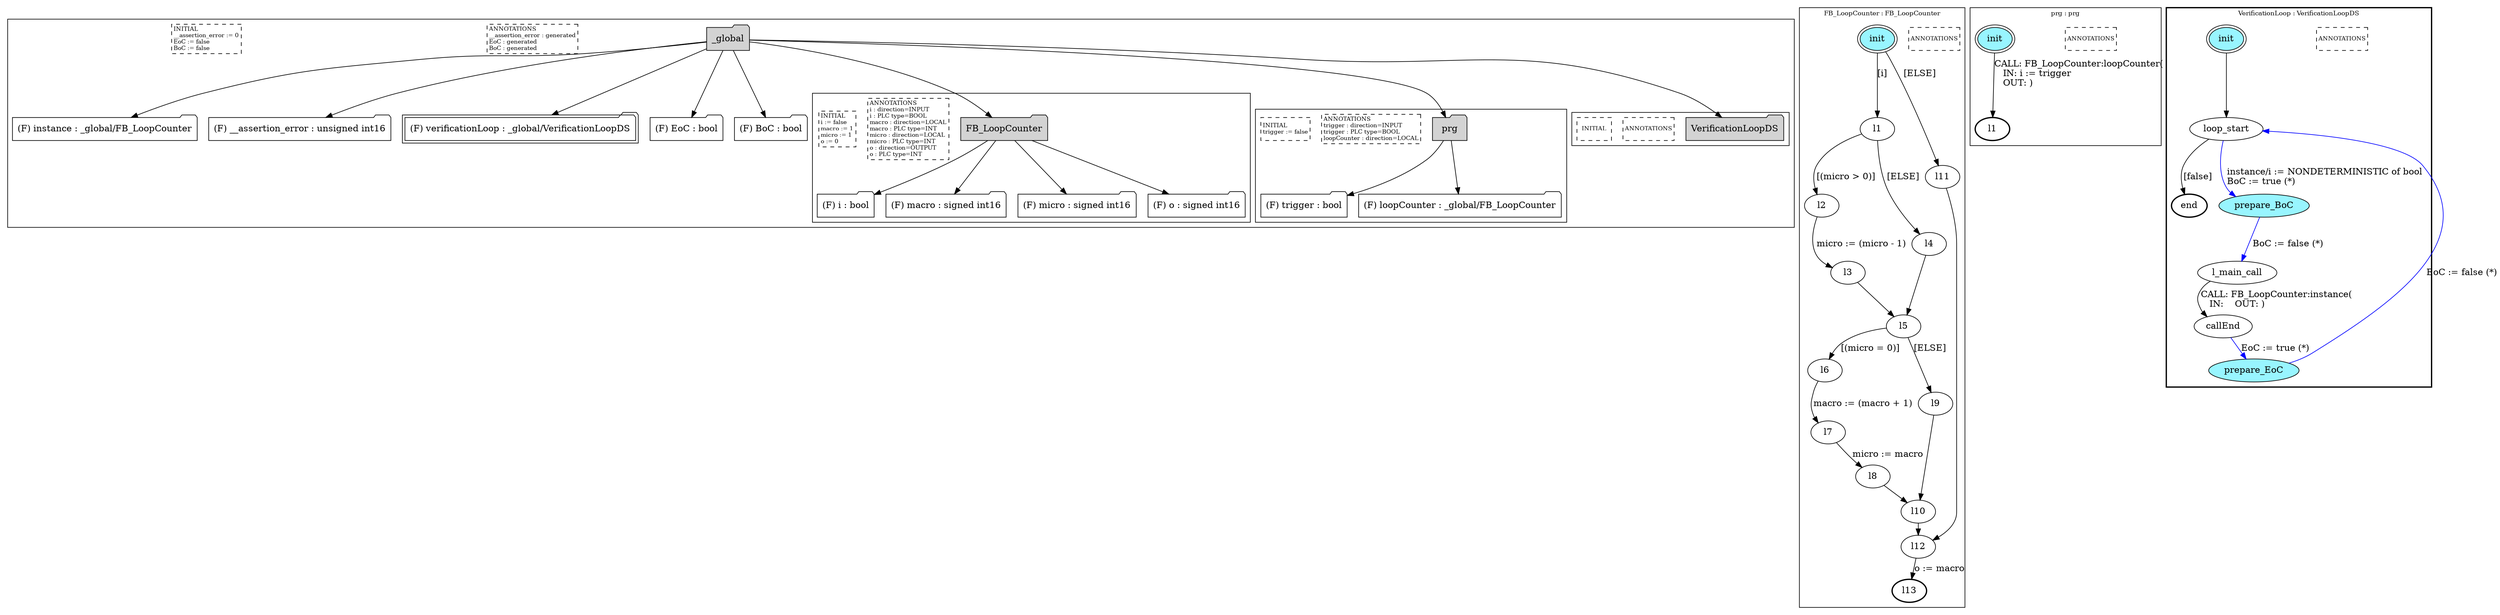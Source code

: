 digraph G {
	subgraph cluster__global1816073816 {
		node [shape="folder", style="filled"];
		//label="_global";
		_global1816073816 [label="_global"];
		_global1816073816 -> instance1836765429;
		instance1836765429 [label = "(F) instance : _global/FB_LoopCounter", fillcolor="white" ];
		_global1816073816 -> __assertion_error1586519852;
		__assertion_error1586519852 [label = "(F) __assertion_error : unsigned int16", fillcolor="white" ];
		_global1816073816 -> verificationLoop2135563436;
		verificationLoop2135563436 [label = "(F) verificationLoop : _global/VerificationLoopDS", fillcolor="white" , peripheries=2];
		_global1816073816 -> EoC783339262;
		EoC783339262 [label = "(F) EoC : bool", fillcolor="white" ];
		_global1816073816 -> BoC685193713;
		BoC685193713 [label = "(F) BoC : bool", fillcolor="white" ];
		_global1816073816 -> FB_LoopCounter286169474;
		subgraph cluster_FB_LoopCounter286169474 {
			node [shape="folder", style="filled"];
			//label="FB_LoopCounter";
			FB_LoopCounter286169474 [label="FB_LoopCounter"];
			FB_LoopCounter286169474 -> i1406593369;
			i1406593369 [label = "(F) i : bool", fillcolor="white" ];
			FB_LoopCounter286169474 -> macro1227041903;
			macro1227041903 [label = "(F) macro : signed int16", fillcolor="white" ];
			FB_LoopCounter286169474 -> micro995760621;
			micro995760621 [label = "(F) micro : signed int16", fillcolor="white" ];
			FB_LoopCounter286169474 -> o1045677229;
			o1045677229 [label = "(F) o : signed int16", fillcolor="white" ];
			
			annotations_pseudonode_FB_LoopCounter286169474 [
				label="ANNOTATIONS\li : direction=INPUT\li : PLC type=BOOL\lmacro : direction=LOCAL\lmacro : PLC type=INT\lmicro : direction=LOCAL\lmicro : PLC type=INT\lo : direction=OUTPUT\lo : PLC type=INT\l",
				fontsize=9, margin="0.04,0.04", fillcolor="white", shape="rectangle", style="dashed"];
			initamt_pseudonode_FB_LoopCounter286169474 [
				label="INITIAL\li := false\lmacro := 1\lmicro := 1\lo := 0\l",
				fontsize=9, margin="0.04,0.04", fillcolor="lightyellow", shape="rectangle", style="dashed"];
		}
		_global1816073816 -> prg2059316201;
		subgraph cluster_prg2059316201 {
			node [shape="folder", style="filled"];
			//label="prg";
			prg2059316201 [label="prg"];
			prg2059316201 -> trigger311536309;
			trigger311536309 [label = "(F) trigger : bool", fillcolor="white" ];
			prg2059316201 -> loopCounter518261596;
			loopCounter518261596 [label = "(F) loopCounter : _global/FB_LoopCounter", fillcolor="white" ];
			
			annotations_pseudonode_prg2059316201 [
				label="ANNOTATIONS\ltrigger : direction=INPUT\ltrigger : PLC type=BOOL\lloopCounter : direction=LOCAL\l",
				fontsize=9, margin="0.04,0.04", fillcolor="white", shape="rectangle", style="dashed"];
			initamt_pseudonode_prg2059316201 [
				label="INITIAL\ltrigger := false\l",
				fontsize=9, margin="0.04,0.04", fillcolor="lightyellow", shape="rectangle", style="dashed"];
		}
		_global1816073816 -> VerificationLoopDS1237443220;
		subgraph cluster_VerificationLoopDS1237443220 {
			node [shape="folder", style="filled"];
			//label="VerificationLoopDS";
			VerificationLoopDS1237443220 [label="VerificationLoopDS"];
			
			annotations_pseudonode_VerificationLoopDS1237443220 [
				label="ANNOTATIONS",
				fontsize=9, margin="0.04,0.04", fillcolor="white", shape="rectangle", style="dashed"];
			initamt_pseudonode_VerificationLoopDS1237443220 [
				label="INITIAL",
				fontsize=9, margin="0.04,0.04", fillcolor="lightyellow", shape="rectangle", style="dashed"];
		}
		
		annotations_pseudonode__global1816073816 [
			label="ANNOTATIONS\l__assertion_error : generated\lEoC : generated\lBoC : generated\l",
			fontsize=9, margin="0.04,0.04", fillcolor="white", shape="rectangle", style="dashed"];
		initamt_pseudonode__global1816073816 [
			label="INITIAL\l__assertion_error := 0\lEoC := false\lBoC := false\l",
			fontsize=9, margin="0.04,0.04", fillcolor="lightyellow", shape="rectangle", style="dashed"];
	}
	subgraph clusterFB_LoopCounter {
		node [style="filled"];
		color="black";
		fontsize=10;
		ranksep=0.4;
		
		label="FB_LoopCounter : FB_LoopCounter";
		
		annotations_pseudonode_FB_LoopCounter [
			label="ANNOTATIONS",
			fontsize=9, margin="0.04,0.04", fillcolor="white", shape="rectangle", style="dashed"];
		
		init_FB_LoopCounter [label="init", color="black", fillcolor="cadetblue1", peripheries=2, shape="ellipse"];
		l1_FB_LoopCounter [label="l1", color="black", fillcolor="white", shape="ellipse"];
		l2_FB_LoopCounter [label="l2", color="black", fillcolor="white", shape="ellipse"];
		l3_FB_LoopCounter [label="l3", color="black", fillcolor="white", shape="ellipse"];
		l4_FB_LoopCounter [label="l4", color="black", fillcolor="white", shape="ellipse"];
		l5_FB_LoopCounter [label="l5", color="black", fillcolor="white", shape="ellipse"];
		l6_FB_LoopCounter [label="l6", color="black", fillcolor="white", shape="ellipse"];
		l7_FB_LoopCounter [label="l7", color="black", fillcolor="white", shape="ellipse"];
		l8_FB_LoopCounter [label="l8", color="black", fillcolor="white", shape="ellipse"];
		l9_FB_LoopCounter [label="l9", color="black", fillcolor="white", shape="ellipse"];
		l10_FB_LoopCounter [label="l10", color="black", fillcolor="white", shape="ellipse"];
		l11_FB_LoopCounter [label="l11", color="black", fillcolor="white", shape="ellipse"];
		l12_FB_LoopCounter [label="l12", color="black", fillcolor="white", shape="ellipse"];
		l13_FB_LoopCounter [label="l13", color="black", fillcolor="white", style=bold, shape="ellipse"];
		init_FB_LoopCounter -> l1_FB_LoopCounter [color="black", label="[i]"];
		l1_FB_LoopCounter -> l2_FB_LoopCounter [color="black", label="[(micro > 0)]"];
		l2_FB_LoopCounter -> l3_FB_LoopCounter [color="black", label="micro := (micro - 1)"];
		l1_FB_LoopCounter -> l4_FB_LoopCounter [color="black", label="[ELSE]"];
		l3_FB_LoopCounter -> l5_FB_LoopCounter [color="black", label=""];
		l4_FB_LoopCounter -> l5_FB_LoopCounter [color="black", label=""];
		l5_FB_LoopCounter -> l6_FB_LoopCounter [color="black", label="[(micro = 0)]"];
		l6_FB_LoopCounter -> l7_FB_LoopCounter [color="black", label="macro := (macro + 1)"];
		l7_FB_LoopCounter -> l8_FB_LoopCounter [color="black", label="micro := macro"];
		l5_FB_LoopCounter -> l9_FB_LoopCounter [color="black", label="[ELSE]"];
		l8_FB_LoopCounter -> l10_FB_LoopCounter [color="black", label=""];
		l9_FB_LoopCounter -> l10_FB_LoopCounter [color="black", label=""];
		init_FB_LoopCounter -> l11_FB_LoopCounter [color="black", label="[ELSE]"];
		l10_FB_LoopCounter -> l12_FB_LoopCounter [color="black", label=""];
		l11_FB_LoopCounter -> l12_FB_LoopCounter [color="black", label=""];
		l12_FB_LoopCounter -> l13_FB_LoopCounter [color="black", label="o := macro"];
	}
	subgraph clusterprg {
		node [style="filled"];
		color="black";
		fontsize=10;
		ranksep=0.4;
		
		label="prg : prg";
		
		annotations_pseudonode_prg [
			label="ANNOTATIONS",
			fontsize=9, margin="0.04,0.04", fillcolor="white", shape="rectangle", style="dashed"];
		
		init_prg [label="init", color="black", fillcolor="cadetblue1", peripheries=2, shape="ellipse"];
		l1_prg [label="l1", color="black", fillcolor="white", style=bold, shape="ellipse"];
		init_prg -> l1_prg [color="black", label="CALL: FB_LoopCounter:loopCounter(\l   IN: i := trigger\l   OUT: )\l"];
	}
	subgraph clusterVerificationLoop {
		node [style="filled"];
		style=bold;
		color="black";
		fontsize=10;
		ranksep=0.4;
		
		label="VerificationLoop : VerificationLoopDS";
		
		annotations_pseudonode_VerificationLoop [
			label="ANNOTATIONS",
			fontsize=9, margin="0.04,0.04", fillcolor="white", shape="rectangle", style="dashed"];
		
		init_VerificationLoop [label="init", color="black", fillcolor="cadetblue1", peripheries=2, shape="ellipse"];
		end_VerificationLoop [label="end", color="black", fillcolor="cadetblue1", style=bold, shape="ellipse"];
		loop_start_VerificationLoop [label="loop_start", color="black", fillcolor="white", shape="ellipse"];
		prepare_BoC_VerificationLoop [label="prepare_BoC", color="black", fillcolor="cadetblue1", shape="ellipse"];
		l_main_call_VerificationLoop [label="l_main_call", color="black", fillcolor="white", shape="ellipse"];
		callEnd_VerificationLoop [label="callEnd", color="black", fillcolor="white", shape="ellipse"];
		prepare_EoC_VerificationLoop [label="prepare_EoC", color="black", fillcolor="cadetblue1", shape="ellipse"];
		init_VerificationLoop -> loop_start_VerificationLoop [color="black", label=""];
		loop_start_VerificationLoop -> prepare_BoC_VerificationLoop [color="blue", label="instance/i := NONDETERMINISTIC of bool\lBoC := true (*)\l"];
		prepare_BoC_VerificationLoop -> l_main_call_VerificationLoop [color="blue", label="BoC := false (*)"];
		l_main_call_VerificationLoop -> callEnd_VerificationLoop [color="black", label="CALL: FB_LoopCounter:instance(\l   IN:    OUT: )\l"];
		callEnd_VerificationLoop -> prepare_EoC_VerificationLoop [color="blue", label="EoC := true (*)"];
		prepare_EoC_VerificationLoop -> loop_start_VerificationLoop [color="blue", label="EoC := false (*)"];
		loop_start_VerificationLoop -> end_VerificationLoop [color="black", label="[false]"];
	}
}

